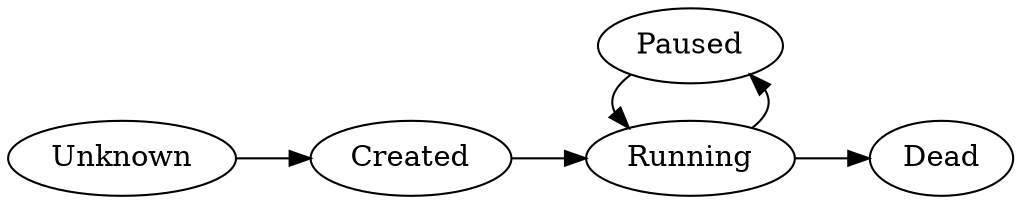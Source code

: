digraph {
	rankdir=LR;

	{ rank=same; Running; Paused; }

	Unknown -> Created;
	Created -> Running;
	Running -> Paused;
	Paused -> Running;
	Running -> Dead;
}
